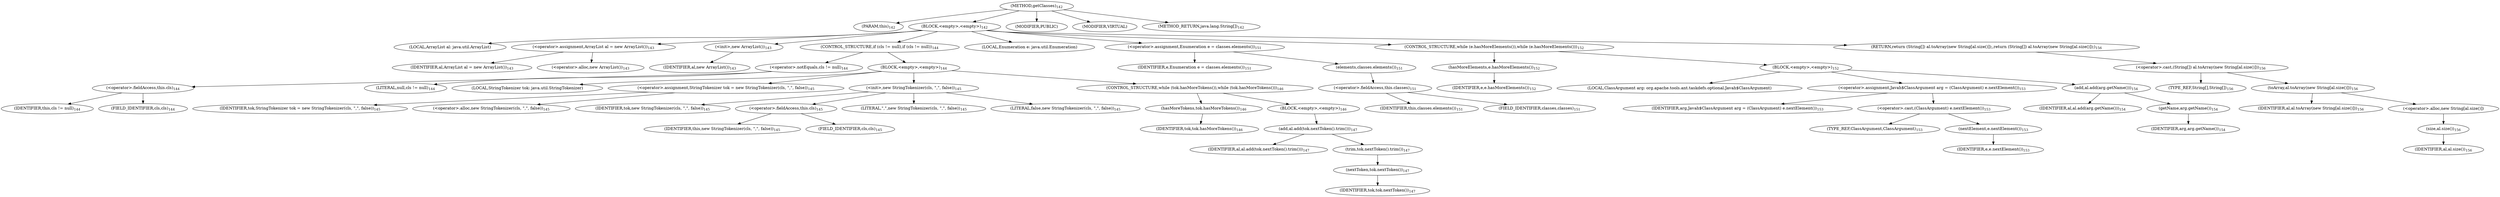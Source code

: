 digraph "getClasses" {  
"244" [label = <(METHOD,getClasses)<SUB>142</SUB>> ]
"245" [label = <(PARAM,this)<SUB>142</SUB>> ]
"246" [label = <(BLOCK,&lt;empty&gt;,&lt;empty&gt;)<SUB>142</SUB>> ]
"25" [label = <(LOCAL,ArrayList al: java.util.ArrayList)> ]
"247" [label = <(&lt;operator&gt;.assignment,ArrayList al = new ArrayList())<SUB>143</SUB>> ]
"248" [label = <(IDENTIFIER,al,ArrayList al = new ArrayList())<SUB>143</SUB>> ]
"249" [label = <(&lt;operator&gt;.alloc,new ArrayList())<SUB>143</SUB>> ]
"250" [label = <(&lt;init&gt;,new ArrayList())<SUB>143</SUB>> ]
"24" [label = <(IDENTIFIER,al,new ArrayList())<SUB>143</SUB>> ]
"251" [label = <(CONTROL_STRUCTURE,if (cls != null),if (cls != null))<SUB>144</SUB>> ]
"252" [label = <(&lt;operator&gt;.notEquals,cls != null)<SUB>144</SUB>> ]
"253" [label = <(&lt;operator&gt;.fieldAccess,this.cls)<SUB>144</SUB>> ]
"254" [label = <(IDENTIFIER,this,cls != null)<SUB>144</SUB>> ]
"255" [label = <(FIELD_IDENTIFIER,cls,cls)<SUB>144</SUB>> ]
"256" [label = <(LITERAL,null,cls != null)<SUB>144</SUB>> ]
"257" [label = <(BLOCK,&lt;empty&gt;,&lt;empty&gt;)<SUB>144</SUB>> ]
"27" [label = <(LOCAL,StringTokenizer tok: java.util.StringTokenizer)> ]
"258" [label = <(&lt;operator&gt;.assignment,StringTokenizer tok = new StringTokenizer(cls, &quot;,&quot;, false))<SUB>145</SUB>> ]
"259" [label = <(IDENTIFIER,tok,StringTokenizer tok = new StringTokenizer(cls, &quot;,&quot;, false))<SUB>145</SUB>> ]
"260" [label = <(&lt;operator&gt;.alloc,new StringTokenizer(cls, &quot;,&quot;, false))<SUB>145</SUB>> ]
"261" [label = <(&lt;init&gt;,new StringTokenizer(cls, &quot;,&quot;, false))<SUB>145</SUB>> ]
"26" [label = <(IDENTIFIER,tok,new StringTokenizer(cls, &quot;,&quot;, false))<SUB>145</SUB>> ]
"262" [label = <(&lt;operator&gt;.fieldAccess,this.cls)<SUB>145</SUB>> ]
"263" [label = <(IDENTIFIER,this,new StringTokenizer(cls, &quot;,&quot;, false))<SUB>145</SUB>> ]
"264" [label = <(FIELD_IDENTIFIER,cls,cls)<SUB>145</SUB>> ]
"265" [label = <(LITERAL,&quot;,&quot;,new StringTokenizer(cls, &quot;,&quot;, false))<SUB>145</SUB>> ]
"266" [label = <(LITERAL,false,new StringTokenizer(cls, &quot;,&quot;, false))<SUB>145</SUB>> ]
"267" [label = <(CONTROL_STRUCTURE,while (tok.hasMoreTokens()),while (tok.hasMoreTokens()))<SUB>146</SUB>> ]
"268" [label = <(hasMoreTokens,tok.hasMoreTokens())<SUB>146</SUB>> ]
"269" [label = <(IDENTIFIER,tok,tok.hasMoreTokens())<SUB>146</SUB>> ]
"270" [label = <(BLOCK,&lt;empty&gt;,&lt;empty&gt;)<SUB>146</SUB>> ]
"271" [label = <(add,al.add(tok.nextToken().trim()))<SUB>147</SUB>> ]
"272" [label = <(IDENTIFIER,al,al.add(tok.nextToken().trim()))<SUB>147</SUB>> ]
"273" [label = <(trim,tok.nextToken().trim())<SUB>147</SUB>> ]
"274" [label = <(nextToken,tok.nextToken())<SUB>147</SUB>> ]
"275" [label = <(IDENTIFIER,tok,tok.nextToken())<SUB>147</SUB>> ]
"276" [label = <(LOCAL,Enumeration e: java.util.Enumeration)> ]
"277" [label = <(&lt;operator&gt;.assignment,Enumeration e = classes.elements())<SUB>151</SUB>> ]
"278" [label = <(IDENTIFIER,e,Enumeration e = classes.elements())<SUB>151</SUB>> ]
"279" [label = <(elements,classes.elements())<SUB>151</SUB>> ]
"280" [label = <(&lt;operator&gt;.fieldAccess,this.classes)<SUB>151</SUB>> ]
"281" [label = <(IDENTIFIER,this,classes.elements())<SUB>151</SUB>> ]
"282" [label = <(FIELD_IDENTIFIER,classes,classes)<SUB>151</SUB>> ]
"283" [label = <(CONTROL_STRUCTURE,while (e.hasMoreElements()),while (e.hasMoreElements()))<SUB>152</SUB>> ]
"284" [label = <(hasMoreElements,e.hasMoreElements())<SUB>152</SUB>> ]
"285" [label = <(IDENTIFIER,e,e.hasMoreElements())<SUB>152</SUB>> ]
"286" [label = <(BLOCK,&lt;empty&gt;,&lt;empty&gt;)<SUB>152</SUB>> ]
"287" [label = <(LOCAL,ClassArgument arg: org.apache.tools.ant.taskdefs.optional.Javah$ClassArgument)> ]
"288" [label = <(&lt;operator&gt;.assignment,Javah$ClassArgument arg = (ClassArgument) e.nextElement())<SUB>153</SUB>> ]
"289" [label = <(IDENTIFIER,arg,Javah$ClassArgument arg = (ClassArgument) e.nextElement())<SUB>153</SUB>> ]
"290" [label = <(&lt;operator&gt;.cast,(ClassArgument) e.nextElement())<SUB>153</SUB>> ]
"291" [label = <(TYPE_REF,ClassArgument,ClassArgument)<SUB>153</SUB>> ]
"292" [label = <(nextElement,e.nextElement())<SUB>153</SUB>> ]
"293" [label = <(IDENTIFIER,e,e.nextElement())<SUB>153</SUB>> ]
"294" [label = <(add,al.add(arg.getName()))<SUB>154</SUB>> ]
"295" [label = <(IDENTIFIER,al,al.add(arg.getName()))<SUB>154</SUB>> ]
"296" [label = <(getName,arg.getName())<SUB>154</SUB>> ]
"297" [label = <(IDENTIFIER,arg,arg.getName())<SUB>154</SUB>> ]
"298" [label = <(RETURN,return (String[]) al.toArray(new String[al.size()]);,return (String[]) al.toArray(new String[al.size()]);)<SUB>156</SUB>> ]
"299" [label = <(&lt;operator&gt;.cast,(String[]) al.toArray(new String[al.size()]))<SUB>156</SUB>> ]
"300" [label = <(TYPE_REF,String[],String[])<SUB>156</SUB>> ]
"301" [label = <(toArray,al.toArray(new String[al.size()]))<SUB>156</SUB>> ]
"302" [label = <(IDENTIFIER,al,al.toArray(new String[al.size()]))<SUB>156</SUB>> ]
"303" [label = <(&lt;operator&gt;.alloc,new String[al.size()])> ]
"304" [label = <(size,al.size())<SUB>156</SUB>> ]
"305" [label = <(IDENTIFIER,al,al.size())<SUB>156</SUB>> ]
"306" [label = <(MODIFIER,PUBLIC)> ]
"307" [label = <(MODIFIER,VIRTUAL)> ]
"308" [label = <(METHOD_RETURN,java.lang.String[])<SUB>142</SUB>> ]
  "244" -> "245" 
  "244" -> "246" 
  "244" -> "306" 
  "244" -> "307" 
  "244" -> "308" 
  "246" -> "25" 
  "246" -> "247" 
  "246" -> "250" 
  "246" -> "251" 
  "246" -> "276" 
  "246" -> "277" 
  "246" -> "283" 
  "246" -> "298" 
  "247" -> "248" 
  "247" -> "249" 
  "250" -> "24" 
  "251" -> "252" 
  "251" -> "257" 
  "252" -> "253" 
  "252" -> "256" 
  "253" -> "254" 
  "253" -> "255" 
  "257" -> "27" 
  "257" -> "258" 
  "257" -> "261" 
  "257" -> "267" 
  "258" -> "259" 
  "258" -> "260" 
  "261" -> "26" 
  "261" -> "262" 
  "261" -> "265" 
  "261" -> "266" 
  "262" -> "263" 
  "262" -> "264" 
  "267" -> "268" 
  "267" -> "270" 
  "268" -> "269" 
  "270" -> "271" 
  "271" -> "272" 
  "271" -> "273" 
  "273" -> "274" 
  "274" -> "275" 
  "277" -> "278" 
  "277" -> "279" 
  "279" -> "280" 
  "280" -> "281" 
  "280" -> "282" 
  "283" -> "284" 
  "283" -> "286" 
  "284" -> "285" 
  "286" -> "287" 
  "286" -> "288" 
  "286" -> "294" 
  "288" -> "289" 
  "288" -> "290" 
  "290" -> "291" 
  "290" -> "292" 
  "292" -> "293" 
  "294" -> "295" 
  "294" -> "296" 
  "296" -> "297" 
  "298" -> "299" 
  "299" -> "300" 
  "299" -> "301" 
  "301" -> "302" 
  "301" -> "303" 
  "303" -> "304" 
  "304" -> "305" 
}
